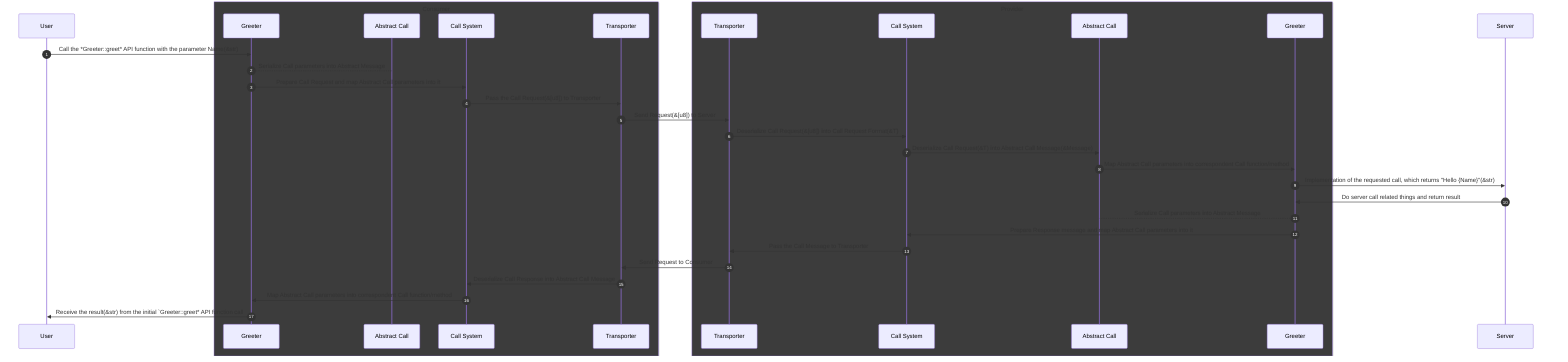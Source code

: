 sequenceDiagram
    autonumber

    participant User

    box rgb(60, 60, 60) Consumer
        participant CG as Greeter
        participant CAC as Abstract Call
        participant CCS as Call System
        participant CT as Transporter
    end

    box rgb(60, 60, 60) Provider
        participant PT as Transporter
        participant PCS as Call System
        participant PAC as Abstract Call
        participant PG as Greeter
    end

    participant Server

    User->>CG: Call the *Greeter::greet* API function with the parameter Name(&str)
    CG-->CAC: Serialize Call parameters into Abstract Message
    CG->>CCS: Prepare Call Request and map Abstract Call parameters into it
    CCS->>CT: Pass the Call Request(&[u8]) to Transporter
    CT->>PT: Send Request(&[u8]) to Server

    PT->>PCS: Deserialize Call Request(&[u8]) into Call Request Format(&T)
    PCS->>PAC: Deserialize Call Request(&T) into Abstract Call Message(&Message)
    PAC->>PG: Map Abstract Call parameters into correspondent Call function/method
    PG->>Server: Implementation of the requested call, which returns "Hello {Name}"(&str)

    Server->>PG: Do server call related things and return result
    PG-->PAC: Serialize Call parameters into Abstract Message
    PG->>PCS: Prepare Response message and map Abstract Call parameters into it
    PCS->>PT: Pass the Call Message to Transporter
    PT->>CT: Send Request to Consumer

    CT->>CCS: Deserialize Call Response into Abstract Call Message
    CCS->>CG: Map Abstract Call parameters into correspondent Call function/method
    CG->>User: Receive the result(&str) from the initial `Greeter::greet* API function call